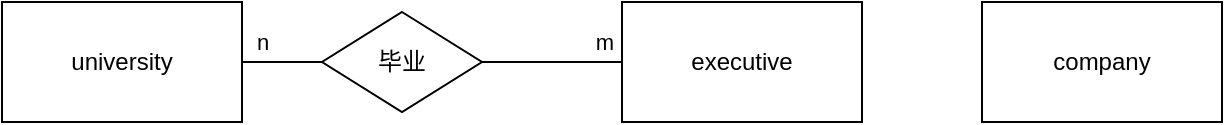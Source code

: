 <mxfile version="24.2.5" type="github">
  <diagram id="R2lEEEUBdFMjLlhIrx00" name="Page-1">
    <mxGraphModel dx="1042" dy="569" grid="1" gridSize="10" guides="1" tooltips="1" connect="1" arrows="1" fold="1" page="1" pageScale="1" pageWidth="850" pageHeight="1100" math="0" shadow="0" extFonts="Permanent Marker^https://fonts.googleapis.com/css?family=Permanent+Marker">
      <root>
        <mxCell id="0" />
        <mxCell id="1" parent="0" />
        <mxCell id="xoI1BLcpr9TrfaPX8YL6-6" style="edgeStyle=orthogonalEdgeStyle;rounded=0;orthogonalLoop=1;jettySize=auto;html=1;endArrow=none;endFill=0;" edge="1" parent="1" source="xoI1BLcpr9TrfaPX8YL6-1" target="xoI1BLcpr9TrfaPX8YL6-5">
          <mxGeometry relative="1" as="geometry" />
        </mxCell>
        <mxCell id="xoI1BLcpr9TrfaPX8YL6-8" value="n" style="edgeLabel;html=1;align=center;verticalAlign=middle;resizable=0;points=[];" vertex="1" connectable="0" parent="xoI1BLcpr9TrfaPX8YL6-6">
          <mxGeometry x="0.08" y="-1" relative="1" as="geometry">
            <mxPoint x="-12" y="-11" as="offset" />
          </mxGeometry>
        </mxCell>
        <mxCell id="xoI1BLcpr9TrfaPX8YL6-1" value="university" style="rounded=0;whiteSpace=wrap;html=1;" vertex="1" parent="1">
          <mxGeometry x="120" y="180" width="120" height="60" as="geometry" />
        </mxCell>
        <mxCell id="xoI1BLcpr9TrfaPX8YL6-7" style="edgeStyle=orthogonalEdgeStyle;rounded=0;orthogonalLoop=1;jettySize=auto;html=1;endArrow=none;endFill=0;" edge="1" parent="1" source="xoI1BLcpr9TrfaPX8YL6-2" target="xoI1BLcpr9TrfaPX8YL6-5">
          <mxGeometry relative="1" as="geometry" />
        </mxCell>
        <mxCell id="xoI1BLcpr9TrfaPX8YL6-10" value="m" style="edgeLabel;html=1;align=center;verticalAlign=middle;resizable=0;points=[];" vertex="1" connectable="0" parent="xoI1BLcpr9TrfaPX8YL6-7">
          <mxGeometry x="0.22" y="3" relative="1" as="geometry">
            <mxPoint x="33" y="-13" as="offset" />
          </mxGeometry>
        </mxCell>
        <mxCell id="xoI1BLcpr9TrfaPX8YL6-2" value="executive" style="rounded=0;whiteSpace=wrap;html=1;" vertex="1" parent="1">
          <mxGeometry x="430" y="180" width="120" height="60" as="geometry" />
        </mxCell>
        <mxCell id="xoI1BLcpr9TrfaPX8YL6-3" value="company" style="rounded=0;whiteSpace=wrap;html=1;" vertex="1" parent="1">
          <mxGeometry x="610" y="180" width="120" height="60" as="geometry" />
        </mxCell>
        <mxCell id="xoI1BLcpr9TrfaPX8YL6-5" value="毕业" style="rhombus;whiteSpace=wrap;html=1;" vertex="1" parent="1">
          <mxGeometry x="280" y="185" width="80" height="50" as="geometry" />
        </mxCell>
      </root>
    </mxGraphModel>
  </diagram>
</mxfile>
